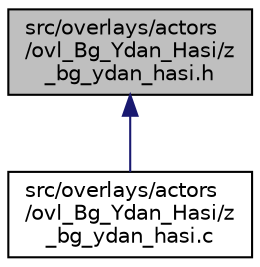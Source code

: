 digraph "src/overlays/actors/ovl_Bg_Ydan_Hasi/z_bg_ydan_hasi.h"
{
 // LATEX_PDF_SIZE
  edge [fontname="Helvetica",fontsize="10",labelfontname="Helvetica",labelfontsize="10"];
  node [fontname="Helvetica",fontsize="10",shape=record];
  Node1 [label="src/overlays/actors\l/ovl_Bg_Ydan_Hasi/z\l_bg_ydan_hasi.h",height=0.2,width=0.4,color="black", fillcolor="grey75", style="filled", fontcolor="black",tooltip=" "];
  Node1 -> Node2 [dir="back",color="midnightblue",fontsize="10",style="solid",fontname="Helvetica"];
  Node2 [label="src/overlays/actors\l/ovl_Bg_Ydan_Hasi/z\l_bg_ydan_hasi.c",height=0.2,width=0.4,color="black", fillcolor="white", style="filled",URL="$dc/d0b/z__bg__ydan__hasi_8c.html",tooltip=" "];
}
